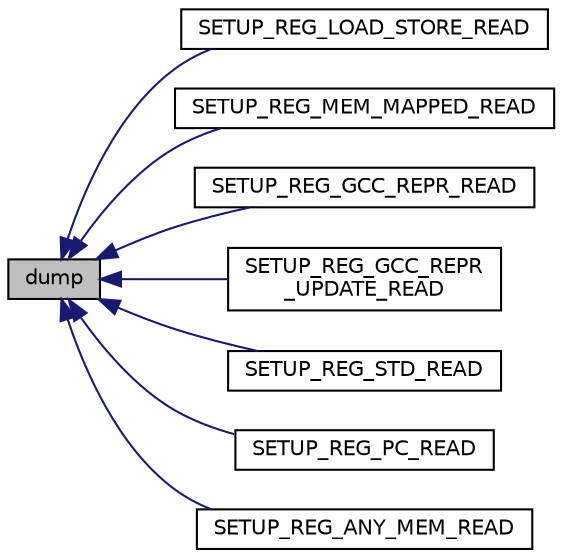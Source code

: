 digraph "dump"
{
  edge [fontname="Helvetica",fontsize="10",labelfontname="Helvetica",labelfontsize="10"];
  node [fontname="Helvetica",fontsize="10",shape=record];
  rankdir="LR";
  Node6 [label="dump",height=0.2,width=0.4,color="black", fillcolor="grey75", style="filled", fontcolor="black"];
  Node6 -> Node7 [dir="back",color="midnightblue",fontsize="10",style="solid",fontname="Helvetica"];
  Node7 [label="SETUP_REG_LOAD_STORE_READ",height=0.2,width=0.4,color="black", fillcolor="white", style="filled",URL="$d1/de4/general__registers_8h.html#a2fce0dcc838ea5cf30d7aa54dbb5716a"];
  Node6 -> Node8 [dir="back",color="midnightblue",fontsize="10",style="solid",fontname="Helvetica"];
  Node8 [label="SETUP_REG_MEM_MAPPED_READ",height=0.2,width=0.4,color="black", fillcolor="white", style="filled",URL="$d7/dc3/gicv3__registers_8h.html#a1ed1bb33e4e5399df363bdef7aa9104d"];
  Node6 -> Node9 [dir="back",color="midnightblue",fontsize="10",style="solid",fontname="Helvetica"];
  Node9 [label="SETUP_REG_GCC_REPR_READ",height=0.2,width=0.4,color="black", fillcolor="white", style="filled",URL="$d7/dc3/gicv3__registers_8h.html#a52f5531bfe7a54fae68ead2a34711664"];
  Node6 -> Node10 [dir="back",color="midnightblue",fontsize="10",style="solid",fontname="Helvetica"];
  Node10 [label="SETUP_REG_GCC_REPR\l_UPDATE_READ",height=0.2,width=0.4,color="black", fillcolor="white", style="filled",URL="$d7/dc3/gicv3__registers_8h.html#a4fcf6ede5170a606d3bef7faa9683c86"];
  Node6 -> Node11 [dir="back",color="midnightblue",fontsize="10",style="solid",fontname="Helvetica"];
  Node11 [label="SETUP_REG_STD_READ",height=0.2,width=0.4,color="black", fillcolor="white", style="filled",URL="$d4/d1f/system__common__registers_8h.html#af4727a28681695ac718e5aa4e2842bab"];
  Node6 -> Node12 [dir="back",color="midnightblue",fontsize="10",style="solid",fontname="Helvetica"];
  Node12 [label="SETUP_REG_PC_READ",height=0.2,width=0.4,color="black", fillcolor="white", style="filled",URL="$d4/d1f/system__common__registers_8h.html#a859cecf873079ef7439f37fe8e65a6f1"];
  Node6 -> Node13 [dir="back",color="midnightblue",fontsize="10",style="solid",fontname="Helvetica"];
  Node13 [label="SETUP_REG_ANY_MEM_READ",height=0.2,width=0.4,color="black", fillcolor="white", style="filled",URL="$d5/d72/vmsa__descriptors_8h.html#a93dd7cc8430fd209c3136f90aa01baf6"];
}
